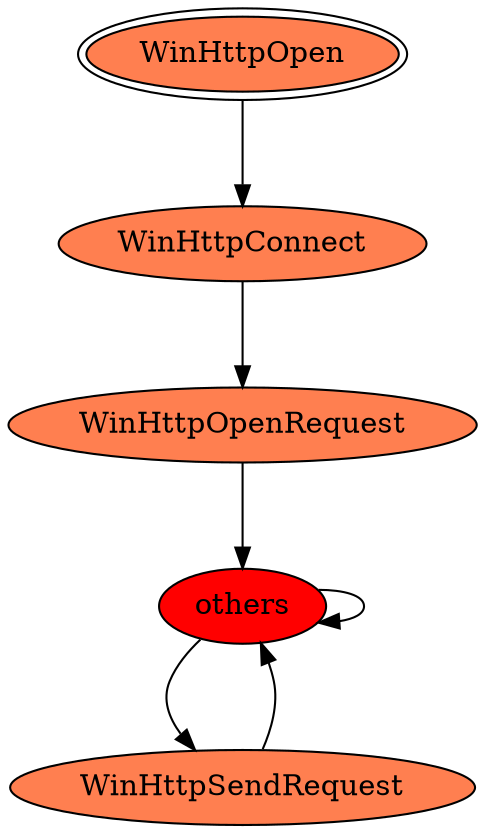 digraph "./REPORTS/6754/API_PER_CATEGORY/winhttp_send_recv.exe_6304_Network Management_API_per_Category_Transition_Matrix" {
	WinHttpOpen [label=WinHttpOpen fillcolor=coral peripheries=2 style=filled]
	WinHttpConnect [label=WinHttpConnect fillcolor=coral style=filled]
	WinHttpOpen -> WinHttpConnect [label=1.0 fontcolor=white]
	WinHttpOpenRequest [label=WinHttpOpenRequest fillcolor=coral style=filled]
	WinHttpConnect -> WinHttpOpenRequest [label=1.0 fontcolor=white]
	others [label=others fillcolor=red style=filled]
	WinHttpOpenRequest -> others [label=1.0 fontcolor=white]
	others -> others [label=0.9976 fontcolor=white]
	WinHttpSendRequest [label=WinHttpSendRequest fillcolor=coral style=filled]
	others -> WinHttpSendRequest [label=0.0024 fontcolor=white]
	WinHttpSendRequest -> others [label=1.0 fontcolor=white]
}
